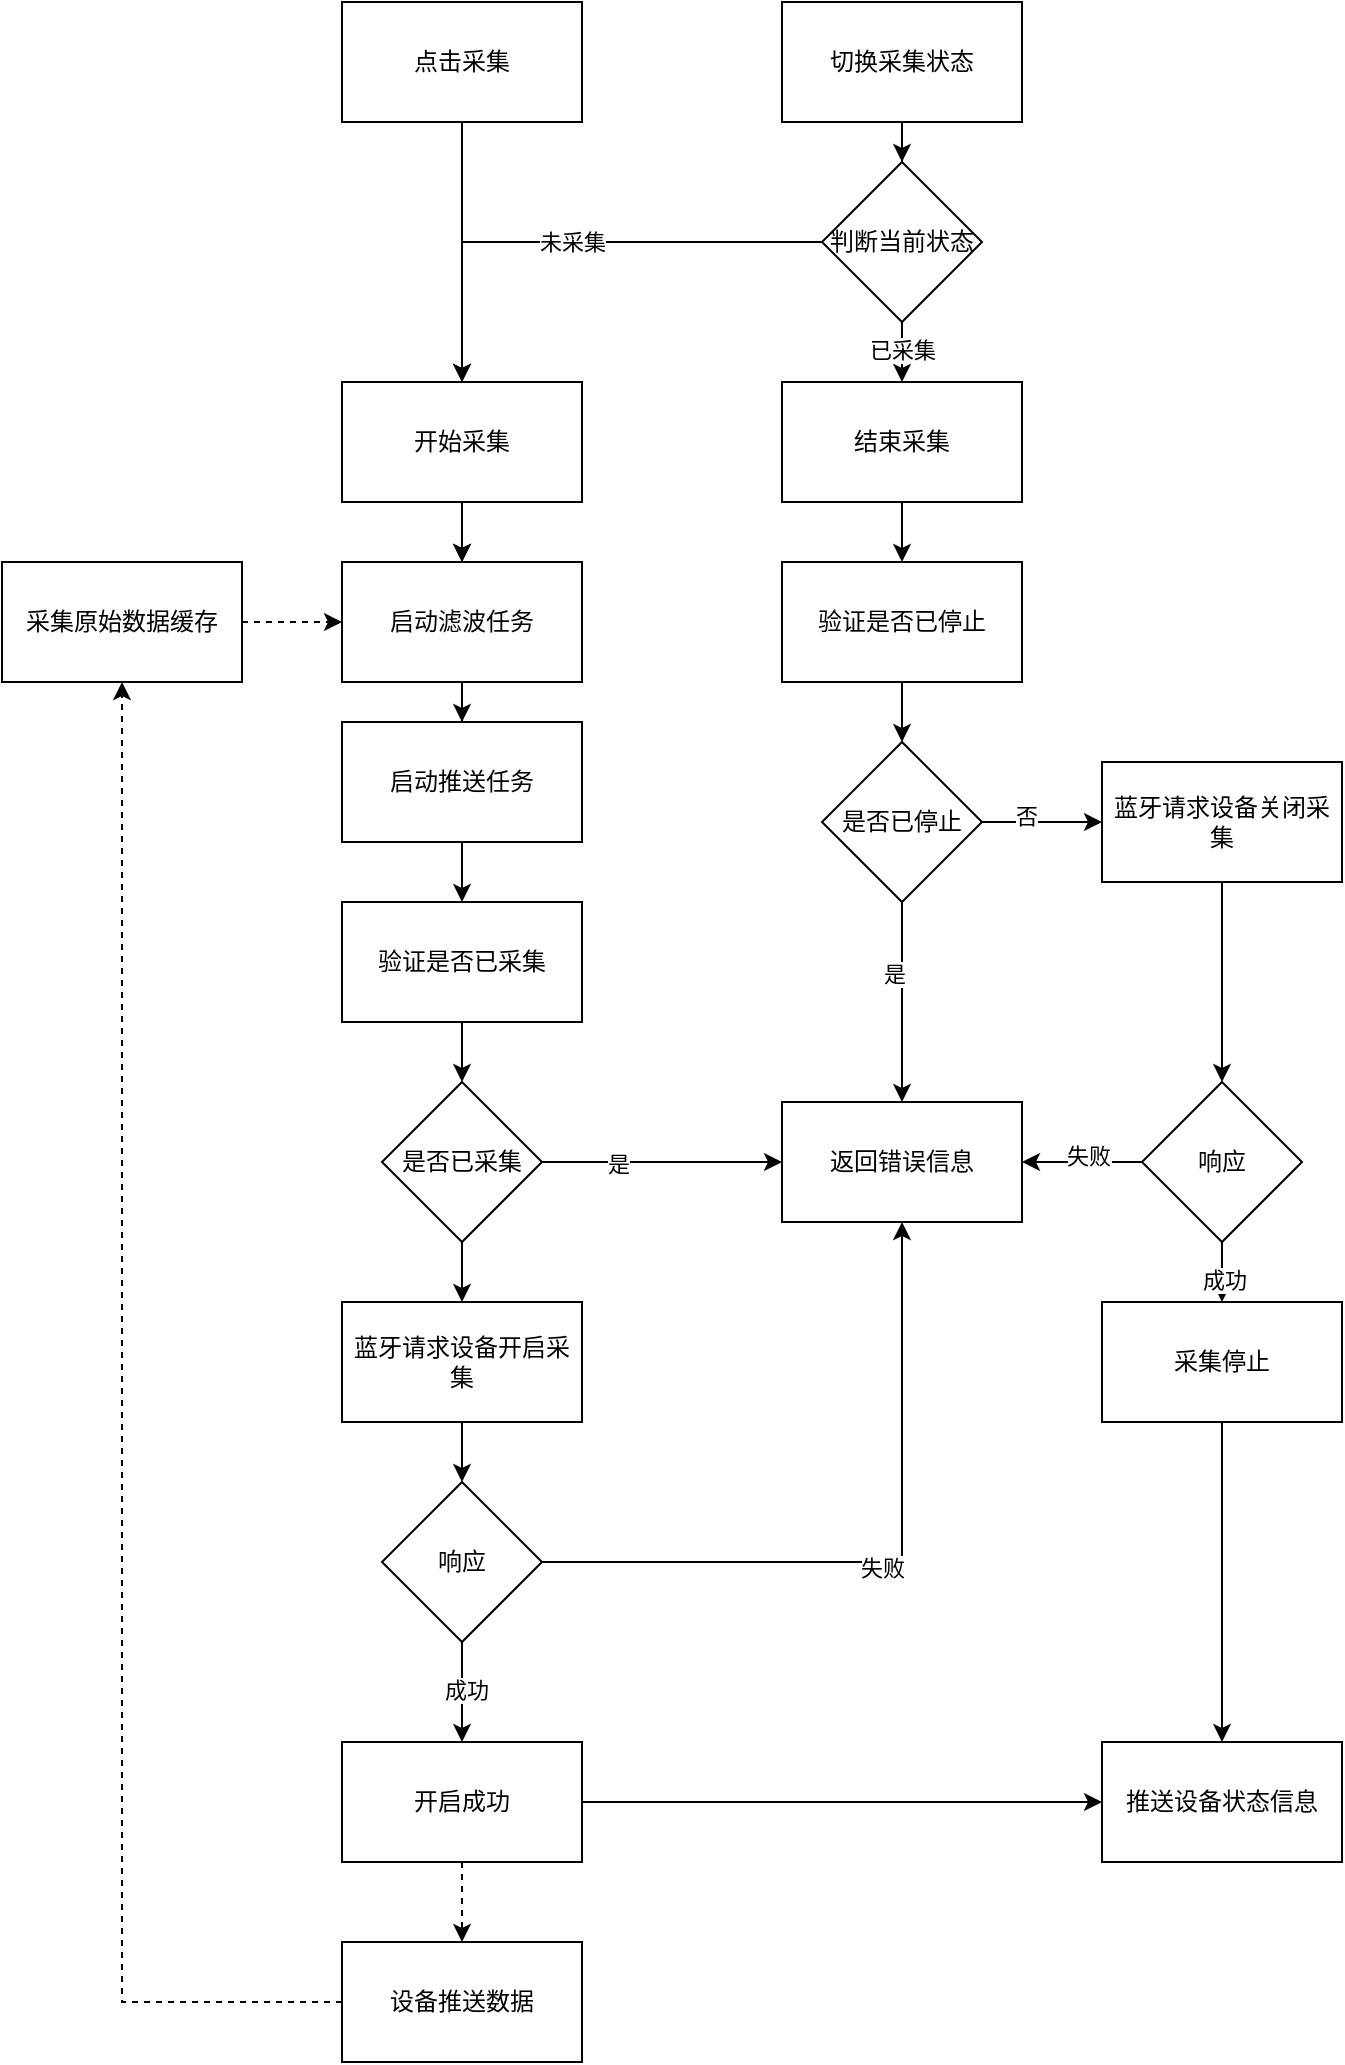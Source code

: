 <mxfile version="21.6.6" type="github">
  <diagram name="第 1 页" id="yinPJy8ky_LoU8YPqj6X">
    <mxGraphModel dx="2074" dy="1078" grid="1" gridSize="10" guides="1" tooltips="1" connect="1" arrows="1" fold="1" page="1" pageScale="1" pageWidth="827" pageHeight="1169" math="0" shadow="0">
      <root>
        <mxCell id="0" />
        <mxCell id="1" parent="0" />
        <mxCell id="-RX_mfhenREwzmdWsn4W-11" value="" style="edgeStyle=orthogonalEdgeStyle;rounded=0;orthogonalLoop=1;jettySize=auto;html=1;" edge="1" parent="1" source="-RX_mfhenREwzmdWsn4W-1" target="-RX_mfhenREwzmdWsn4W-10">
          <mxGeometry relative="1" as="geometry" />
        </mxCell>
        <mxCell id="-RX_mfhenREwzmdWsn4W-12" value="" style="edgeStyle=orthogonalEdgeStyle;rounded=0;orthogonalLoop=1;jettySize=auto;html=1;" edge="1" parent="1" source="-RX_mfhenREwzmdWsn4W-1" target="-RX_mfhenREwzmdWsn4W-10">
          <mxGeometry relative="1" as="geometry" />
        </mxCell>
        <mxCell id="-RX_mfhenREwzmdWsn4W-1" value="开始采集" style="rounded=0;whiteSpace=wrap;html=1;" vertex="1" parent="1">
          <mxGeometry x="180" y="240" width="120" height="60" as="geometry" />
        </mxCell>
        <mxCell id="-RX_mfhenREwzmdWsn4W-44" value="" style="edgeStyle=orthogonalEdgeStyle;rounded=0;orthogonalLoop=1;jettySize=auto;html=1;" edge="1" parent="1" source="-RX_mfhenREwzmdWsn4W-2" target="-RX_mfhenREwzmdWsn4W-43">
          <mxGeometry relative="1" as="geometry" />
        </mxCell>
        <mxCell id="-RX_mfhenREwzmdWsn4W-2" value="结束采集" style="rounded=0;whiteSpace=wrap;html=1;" vertex="1" parent="1">
          <mxGeometry x="400" y="240" width="120" height="60" as="geometry" />
        </mxCell>
        <mxCell id="-RX_mfhenREwzmdWsn4W-42" style="edgeStyle=orthogonalEdgeStyle;rounded=0;orthogonalLoop=1;jettySize=auto;html=1;entryX=0.5;entryY=0;entryDx=0;entryDy=0;" edge="1" parent="1" source="-RX_mfhenREwzmdWsn4W-3" target="-RX_mfhenREwzmdWsn4W-1">
          <mxGeometry relative="1" as="geometry" />
        </mxCell>
        <mxCell id="-RX_mfhenREwzmdWsn4W-3" value="点击采集" style="rounded=0;whiteSpace=wrap;html=1;" vertex="1" parent="1">
          <mxGeometry x="180" y="50" width="120" height="60" as="geometry" />
        </mxCell>
        <mxCell id="-RX_mfhenREwzmdWsn4W-6" value="" style="edgeStyle=orthogonalEdgeStyle;rounded=0;orthogonalLoop=1;jettySize=auto;html=1;" edge="1" parent="1" source="-RX_mfhenREwzmdWsn4W-4" target="-RX_mfhenREwzmdWsn4W-5">
          <mxGeometry relative="1" as="geometry" />
        </mxCell>
        <mxCell id="-RX_mfhenREwzmdWsn4W-4" value="切换采集状态" style="rounded=0;whiteSpace=wrap;html=1;" vertex="1" parent="1">
          <mxGeometry x="400" y="50" width="120" height="60" as="geometry" />
        </mxCell>
        <mxCell id="-RX_mfhenREwzmdWsn4W-7" value="未采集" style="edgeStyle=orthogonalEdgeStyle;rounded=0;orthogonalLoop=1;jettySize=auto;html=1;entryX=0.5;entryY=0;entryDx=0;entryDy=0;" edge="1" parent="1" source="-RX_mfhenREwzmdWsn4W-5" target="-RX_mfhenREwzmdWsn4W-1">
          <mxGeometry relative="1" as="geometry" />
        </mxCell>
        <mxCell id="-RX_mfhenREwzmdWsn4W-8" style="edgeStyle=orthogonalEdgeStyle;rounded=0;orthogonalLoop=1;jettySize=auto;html=1;" edge="1" parent="1" source="-RX_mfhenREwzmdWsn4W-5" target="-RX_mfhenREwzmdWsn4W-2">
          <mxGeometry relative="1" as="geometry" />
        </mxCell>
        <mxCell id="-RX_mfhenREwzmdWsn4W-9" value="已采集" style="edgeLabel;html=1;align=center;verticalAlign=middle;resizable=0;points=[];" vertex="1" connectable="0" parent="-RX_mfhenREwzmdWsn4W-8">
          <mxGeometry x="0.044" relative="1" as="geometry">
            <mxPoint as="offset" />
          </mxGeometry>
        </mxCell>
        <mxCell id="-RX_mfhenREwzmdWsn4W-5" value="判断当前状态" style="rhombus;whiteSpace=wrap;html=1;rounded=0;" vertex="1" parent="1">
          <mxGeometry x="420" y="130" width="80" height="80" as="geometry" />
        </mxCell>
        <mxCell id="-RX_mfhenREwzmdWsn4W-18" value="" style="edgeStyle=orthogonalEdgeStyle;rounded=0;orthogonalLoop=1;jettySize=auto;html=1;" edge="1" parent="1" source="-RX_mfhenREwzmdWsn4W-10" target="-RX_mfhenREwzmdWsn4W-17">
          <mxGeometry relative="1" as="geometry" />
        </mxCell>
        <mxCell id="-RX_mfhenREwzmdWsn4W-10" value="启动滤波任务" style="whiteSpace=wrap;html=1;rounded=0;" vertex="1" parent="1">
          <mxGeometry x="180" y="330" width="120" height="60" as="geometry" />
        </mxCell>
        <mxCell id="-RX_mfhenREwzmdWsn4W-20" value="" style="edgeStyle=orthogonalEdgeStyle;rounded=0;orthogonalLoop=1;jettySize=auto;html=1;" edge="1" parent="1" source="-RX_mfhenREwzmdWsn4W-17" target="-RX_mfhenREwzmdWsn4W-19">
          <mxGeometry relative="1" as="geometry" />
        </mxCell>
        <mxCell id="-RX_mfhenREwzmdWsn4W-17" value="启动推送任务" style="whiteSpace=wrap;html=1;rounded=0;" vertex="1" parent="1">
          <mxGeometry x="180" y="410" width="120" height="60" as="geometry" />
        </mxCell>
        <mxCell id="-RX_mfhenREwzmdWsn4W-22" value="" style="edgeStyle=orthogonalEdgeStyle;rounded=0;orthogonalLoop=1;jettySize=auto;html=1;" edge="1" parent="1" source="-RX_mfhenREwzmdWsn4W-19" target="-RX_mfhenREwzmdWsn4W-21">
          <mxGeometry relative="1" as="geometry" />
        </mxCell>
        <mxCell id="-RX_mfhenREwzmdWsn4W-19" value="验证是否已采集" style="whiteSpace=wrap;html=1;rounded=0;" vertex="1" parent="1">
          <mxGeometry x="180" y="500" width="120" height="60" as="geometry" />
        </mxCell>
        <mxCell id="-RX_mfhenREwzmdWsn4W-24" value="" style="edgeStyle=orthogonalEdgeStyle;rounded=0;orthogonalLoop=1;jettySize=auto;html=1;" edge="1" parent="1" source="-RX_mfhenREwzmdWsn4W-21" target="-RX_mfhenREwzmdWsn4W-23">
          <mxGeometry relative="1" as="geometry" />
        </mxCell>
        <mxCell id="-RX_mfhenREwzmdWsn4W-25" value="是" style="edgeLabel;html=1;align=center;verticalAlign=middle;resizable=0;points=[];" vertex="1" connectable="0" parent="-RX_mfhenREwzmdWsn4W-24">
          <mxGeometry x="-0.367" y="-1" relative="1" as="geometry">
            <mxPoint as="offset" />
          </mxGeometry>
        </mxCell>
        <mxCell id="-RX_mfhenREwzmdWsn4W-27" value="" style="edgeStyle=orthogonalEdgeStyle;rounded=0;orthogonalLoop=1;jettySize=auto;html=1;" edge="1" parent="1" source="-RX_mfhenREwzmdWsn4W-21" target="-RX_mfhenREwzmdWsn4W-26">
          <mxGeometry relative="1" as="geometry" />
        </mxCell>
        <mxCell id="-RX_mfhenREwzmdWsn4W-21" value="是否已采集" style="rhombus;whiteSpace=wrap;html=1;rounded=0;" vertex="1" parent="1">
          <mxGeometry x="200" y="590" width="80" height="80" as="geometry" />
        </mxCell>
        <mxCell id="-RX_mfhenREwzmdWsn4W-23" value="返回错误信息" style="whiteSpace=wrap;html=1;rounded=0;" vertex="1" parent="1">
          <mxGeometry x="400" y="600" width="120" height="60" as="geometry" />
        </mxCell>
        <mxCell id="-RX_mfhenREwzmdWsn4W-29" value="" style="edgeStyle=orthogonalEdgeStyle;rounded=0;orthogonalLoop=1;jettySize=auto;html=1;" edge="1" parent="1" source="-RX_mfhenREwzmdWsn4W-26" target="-RX_mfhenREwzmdWsn4W-28">
          <mxGeometry relative="1" as="geometry" />
        </mxCell>
        <mxCell id="-RX_mfhenREwzmdWsn4W-26" value="蓝牙请求设备开启采集" style="whiteSpace=wrap;html=1;rounded=0;" vertex="1" parent="1">
          <mxGeometry x="180" y="700" width="120" height="60" as="geometry" />
        </mxCell>
        <mxCell id="-RX_mfhenREwzmdWsn4W-30" style="edgeStyle=orthogonalEdgeStyle;rounded=0;orthogonalLoop=1;jettySize=auto;html=1;entryX=0.5;entryY=1;entryDx=0;entryDy=0;" edge="1" parent="1" source="-RX_mfhenREwzmdWsn4W-28" target="-RX_mfhenREwzmdWsn4W-23">
          <mxGeometry relative="1" as="geometry" />
        </mxCell>
        <mxCell id="-RX_mfhenREwzmdWsn4W-31" value="失败" style="edgeLabel;html=1;align=center;verticalAlign=middle;resizable=0;points=[];" vertex="1" connectable="0" parent="-RX_mfhenREwzmdWsn4W-30">
          <mxGeometry x="-0.031" y="-3" relative="1" as="geometry">
            <mxPoint as="offset" />
          </mxGeometry>
        </mxCell>
        <mxCell id="-RX_mfhenREwzmdWsn4W-33" value="" style="edgeStyle=orthogonalEdgeStyle;rounded=0;orthogonalLoop=1;jettySize=auto;html=1;" edge="1" parent="1" source="-RX_mfhenREwzmdWsn4W-28" target="-RX_mfhenREwzmdWsn4W-32">
          <mxGeometry relative="1" as="geometry" />
        </mxCell>
        <mxCell id="-RX_mfhenREwzmdWsn4W-34" value="成功" style="edgeLabel;html=1;align=center;verticalAlign=middle;resizable=0;points=[];" vertex="1" connectable="0" parent="-RX_mfhenREwzmdWsn4W-33">
          <mxGeometry x="-0.067" y="2" relative="1" as="geometry">
            <mxPoint as="offset" />
          </mxGeometry>
        </mxCell>
        <mxCell id="-RX_mfhenREwzmdWsn4W-28" value="响应" style="rhombus;whiteSpace=wrap;html=1;rounded=0;" vertex="1" parent="1">
          <mxGeometry x="200" y="790" width="80" height="80" as="geometry" />
        </mxCell>
        <mxCell id="-RX_mfhenREwzmdWsn4W-36" value="" style="edgeStyle=orthogonalEdgeStyle;rounded=0;orthogonalLoop=1;jettySize=auto;html=1;dashed=1;" edge="1" parent="1" source="-RX_mfhenREwzmdWsn4W-32" target="-RX_mfhenREwzmdWsn4W-35">
          <mxGeometry relative="1" as="geometry" />
        </mxCell>
        <mxCell id="-RX_mfhenREwzmdWsn4W-61" style="edgeStyle=orthogonalEdgeStyle;rounded=0;orthogonalLoop=1;jettySize=auto;html=1;" edge="1" parent="1" source="-RX_mfhenREwzmdWsn4W-32" target="-RX_mfhenREwzmdWsn4W-59">
          <mxGeometry relative="1" as="geometry" />
        </mxCell>
        <mxCell id="-RX_mfhenREwzmdWsn4W-32" value="开启成功" style="whiteSpace=wrap;html=1;rounded=0;" vertex="1" parent="1">
          <mxGeometry x="180" y="920" width="120" height="60" as="geometry" />
        </mxCell>
        <mxCell id="-RX_mfhenREwzmdWsn4W-39" style="edgeStyle=orthogonalEdgeStyle;rounded=0;orthogonalLoop=1;jettySize=auto;html=1;dashed=1;" edge="1" parent="1" source="-RX_mfhenREwzmdWsn4W-35" target="-RX_mfhenREwzmdWsn4W-37">
          <mxGeometry relative="1" as="geometry" />
        </mxCell>
        <mxCell id="-RX_mfhenREwzmdWsn4W-35" value="设备推送数据" style="whiteSpace=wrap;html=1;rounded=0;" vertex="1" parent="1">
          <mxGeometry x="180" y="1020" width="120" height="60" as="geometry" />
        </mxCell>
        <mxCell id="-RX_mfhenREwzmdWsn4W-38" style="edgeStyle=orthogonalEdgeStyle;rounded=0;orthogonalLoop=1;jettySize=auto;html=1;entryX=0;entryY=0.5;entryDx=0;entryDy=0;dashed=1;" edge="1" parent="1" source="-RX_mfhenREwzmdWsn4W-37" target="-RX_mfhenREwzmdWsn4W-10">
          <mxGeometry relative="1" as="geometry" />
        </mxCell>
        <mxCell id="-RX_mfhenREwzmdWsn4W-37" value="采集原始数据缓存" style="rounded=0;whiteSpace=wrap;html=1;" vertex="1" parent="1">
          <mxGeometry x="10" y="330" width="120" height="60" as="geometry" />
        </mxCell>
        <mxCell id="-RX_mfhenREwzmdWsn4W-46" value="" style="edgeStyle=orthogonalEdgeStyle;rounded=0;orthogonalLoop=1;jettySize=auto;html=1;" edge="1" parent="1" source="-RX_mfhenREwzmdWsn4W-43" target="-RX_mfhenREwzmdWsn4W-45">
          <mxGeometry relative="1" as="geometry" />
        </mxCell>
        <mxCell id="-RX_mfhenREwzmdWsn4W-43" value="验证是否已停止" style="whiteSpace=wrap;html=1;rounded=0;" vertex="1" parent="1">
          <mxGeometry x="400" y="330" width="120" height="60" as="geometry" />
        </mxCell>
        <mxCell id="-RX_mfhenREwzmdWsn4W-47" style="edgeStyle=orthogonalEdgeStyle;rounded=0;orthogonalLoop=1;jettySize=auto;html=1;" edge="1" parent="1" source="-RX_mfhenREwzmdWsn4W-45" target="-RX_mfhenREwzmdWsn4W-23">
          <mxGeometry relative="1" as="geometry" />
        </mxCell>
        <mxCell id="-RX_mfhenREwzmdWsn4W-48" value="是" style="edgeLabel;html=1;align=center;verticalAlign=middle;resizable=0;points=[];" vertex="1" connectable="0" parent="-RX_mfhenREwzmdWsn4W-47">
          <mxGeometry x="-0.281" y="-4" relative="1" as="geometry">
            <mxPoint as="offset" />
          </mxGeometry>
        </mxCell>
        <mxCell id="-RX_mfhenREwzmdWsn4W-50" value="" style="edgeStyle=orthogonalEdgeStyle;rounded=0;orthogonalLoop=1;jettySize=auto;html=1;" edge="1" parent="1" source="-RX_mfhenREwzmdWsn4W-45" target="-RX_mfhenREwzmdWsn4W-49">
          <mxGeometry relative="1" as="geometry" />
        </mxCell>
        <mxCell id="-RX_mfhenREwzmdWsn4W-51" value="否" style="edgeLabel;html=1;align=center;verticalAlign=middle;resizable=0;points=[];" vertex="1" connectable="0" parent="-RX_mfhenREwzmdWsn4W-50">
          <mxGeometry x="-0.267" y="3" relative="1" as="geometry">
            <mxPoint as="offset" />
          </mxGeometry>
        </mxCell>
        <mxCell id="-RX_mfhenREwzmdWsn4W-45" value="是否已停止" style="rhombus;whiteSpace=wrap;html=1;rounded=0;" vertex="1" parent="1">
          <mxGeometry x="420" y="420" width="80" height="80" as="geometry" />
        </mxCell>
        <mxCell id="-RX_mfhenREwzmdWsn4W-53" value="" style="edgeStyle=orthogonalEdgeStyle;rounded=0;orthogonalLoop=1;jettySize=auto;html=1;" edge="1" parent="1" source="-RX_mfhenREwzmdWsn4W-49" target="-RX_mfhenREwzmdWsn4W-52">
          <mxGeometry relative="1" as="geometry" />
        </mxCell>
        <mxCell id="-RX_mfhenREwzmdWsn4W-49" value="蓝牙请求设备关闭采集" style="whiteSpace=wrap;html=1;rounded=0;" vertex="1" parent="1">
          <mxGeometry x="560" y="430" width="120" height="60" as="geometry" />
        </mxCell>
        <mxCell id="-RX_mfhenREwzmdWsn4W-54" style="edgeStyle=orthogonalEdgeStyle;rounded=0;orthogonalLoop=1;jettySize=auto;html=1;entryX=1;entryY=0.5;entryDx=0;entryDy=0;" edge="1" parent="1" source="-RX_mfhenREwzmdWsn4W-52" target="-RX_mfhenREwzmdWsn4W-23">
          <mxGeometry relative="1" as="geometry" />
        </mxCell>
        <mxCell id="-RX_mfhenREwzmdWsn4W-55" value="失败" style="edgeLabel;html=1;align=center;verticalAlign=middle;resizable=0;points=[];" vertex="1" connectable="0" parent="-RX_mfhenREwzmdWsn4W-54">
          <mxGeometry x="-0.085" y="-3" relative="1" as="geometry">
            <mxPoint as="offset" />
          </mxGeometry>
        </mxCell>
        <mxCell id="-RX_mfhenREwzmdWsn4W-57" value="" style="edgeStyle=orthogonalEdgeStyle;rounded=0;orthogonalLoop=1;jettySize=auto;html=1;" edge="1" parent="1" source="-RX_mfhenREwzmdWsn4W-52" target="-RX_mfhenREwzmdWsn4W-56">
          <mxGeometry relative="1" as="geometry" />
        </mxCell>
        <mxCell id="-RX_mfhenREwzmdWsn4W-58" value="成功" style="edgeLabel;html=1;align=center;verticalAlign=middle;resizable=0;points=[];" vertex="1" connectable="0" parent="-RX_mfhenREwzmdWsn4W-57">
          <mxGeometry x="-0.156" y="-1" relative="1" as="geometry">
            <mxPoint as="offset" />
          </mxGeometry>
        </mxCell>
        <mxCell id="-RX_mfhenREwzmdWsn4W-52" value="响应" style="rhombus;whiteSpace=wrap;html=1;rounded=0;" vertex="1" parent="1">
          <mxGeometry x="580" y="590" width="80" height="80" as="geometry" />
        </mxCell>
        <mxCell id="-RX_mfhenREwzmdWsn4W-60" value="" style="edgeStyle=orthogonalEdgeStyle;rounded=0;orthogonalLoop=1;jettySize=auto;html=1;" edge="1" parent="1" source="-RX_mfhenREwzmdWsn4W-56" target="-RX_mfhenREwzmdWsn4W-59">
          <mxGeometry relative="1" as="geometry" />
        </mxCell>
        <mxCell id="-RX_mfhenREwzmdWsn4W-56" value="采集停止" style="whiteSpace=wrap;html=1;rounded=0;" vertex="1" parent="1">
          <mxGeometry x="560" y="700" width="120" height="60" as="geometry" />
        </mxCell>
        <mxCell id="-RX_mfhenREwzmdWsn4W-59" value="推送设备状态信息" style="whiteSpace=wrap;html=1;rounded=0;" vertex="1" parent="1">
          <mxGeometry x="560" y="920" width="120" height="60" as="geometry" />
        </mxCell>
      </root>
    </mxGraphModel>
  </diagram>
</mxfile>
